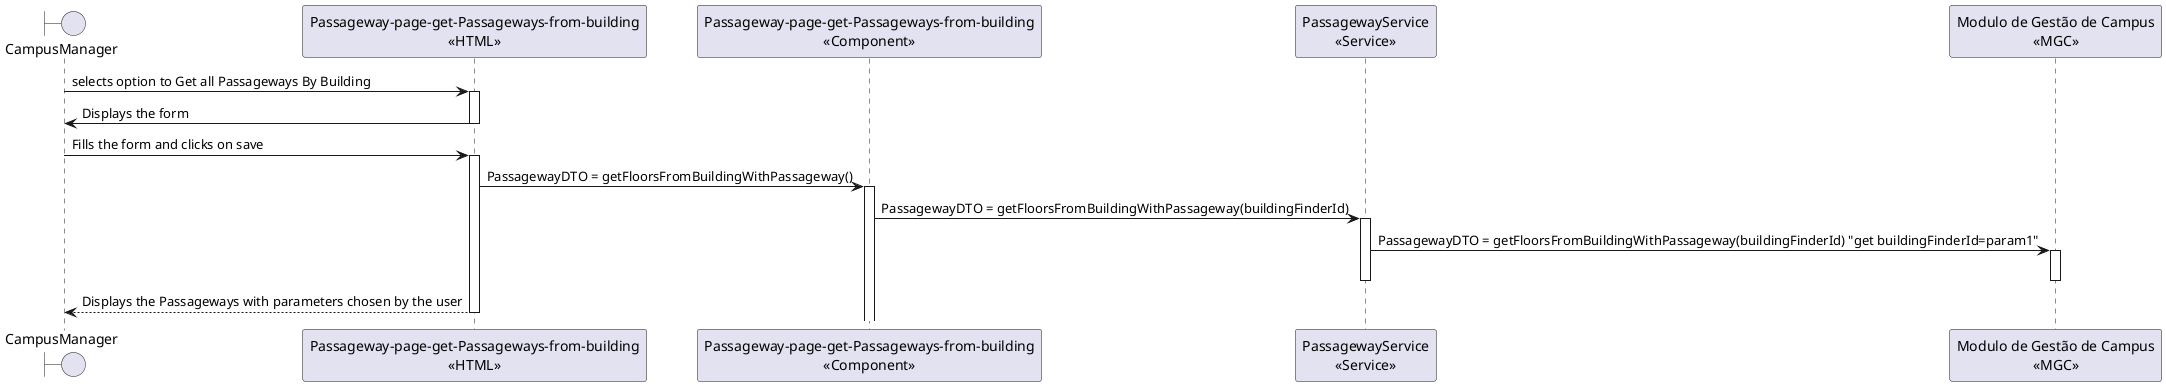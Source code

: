 @startuml
boundary "CampusManager" as x
participant "Passageway-page-get-Passageways-from-building\n<<HTML>>" as HTML
participant "Passageway-page-get-Passageways-from-building\n<<Component>>" as Component
participant "PassagewayService\n<<Service>>" as Service
participant "Modulo de Gestão de Campus\n<<MGC>>" as MGC

x -> HTML: selects option to Get all Passageways By Building
activate HTML


x <- HTML: Displays the form
deactivate HTML
x -> HTML: Fills the form and clicks on save
activate HTML
HTML -> Component: PassagewayDTO = getFloorsFromBuildingWithPassageway()
activate Component
Component -> Service: PassagewayDTO = getFloorsFromBuildingWithPassageway(buildingFinderId)
activate Service
Service -> MGC: PassagewayDTO = getFloorsFromBuildingWithPassageway(buildingFinderId) "get buildingFinderId=param1"
activate MGC
deactivate MGC
deactivate Service


x <-- HTML: Displays the Passageways with parameters chosen by the user
deactivate HTML

deactivate HTML

@enduml
